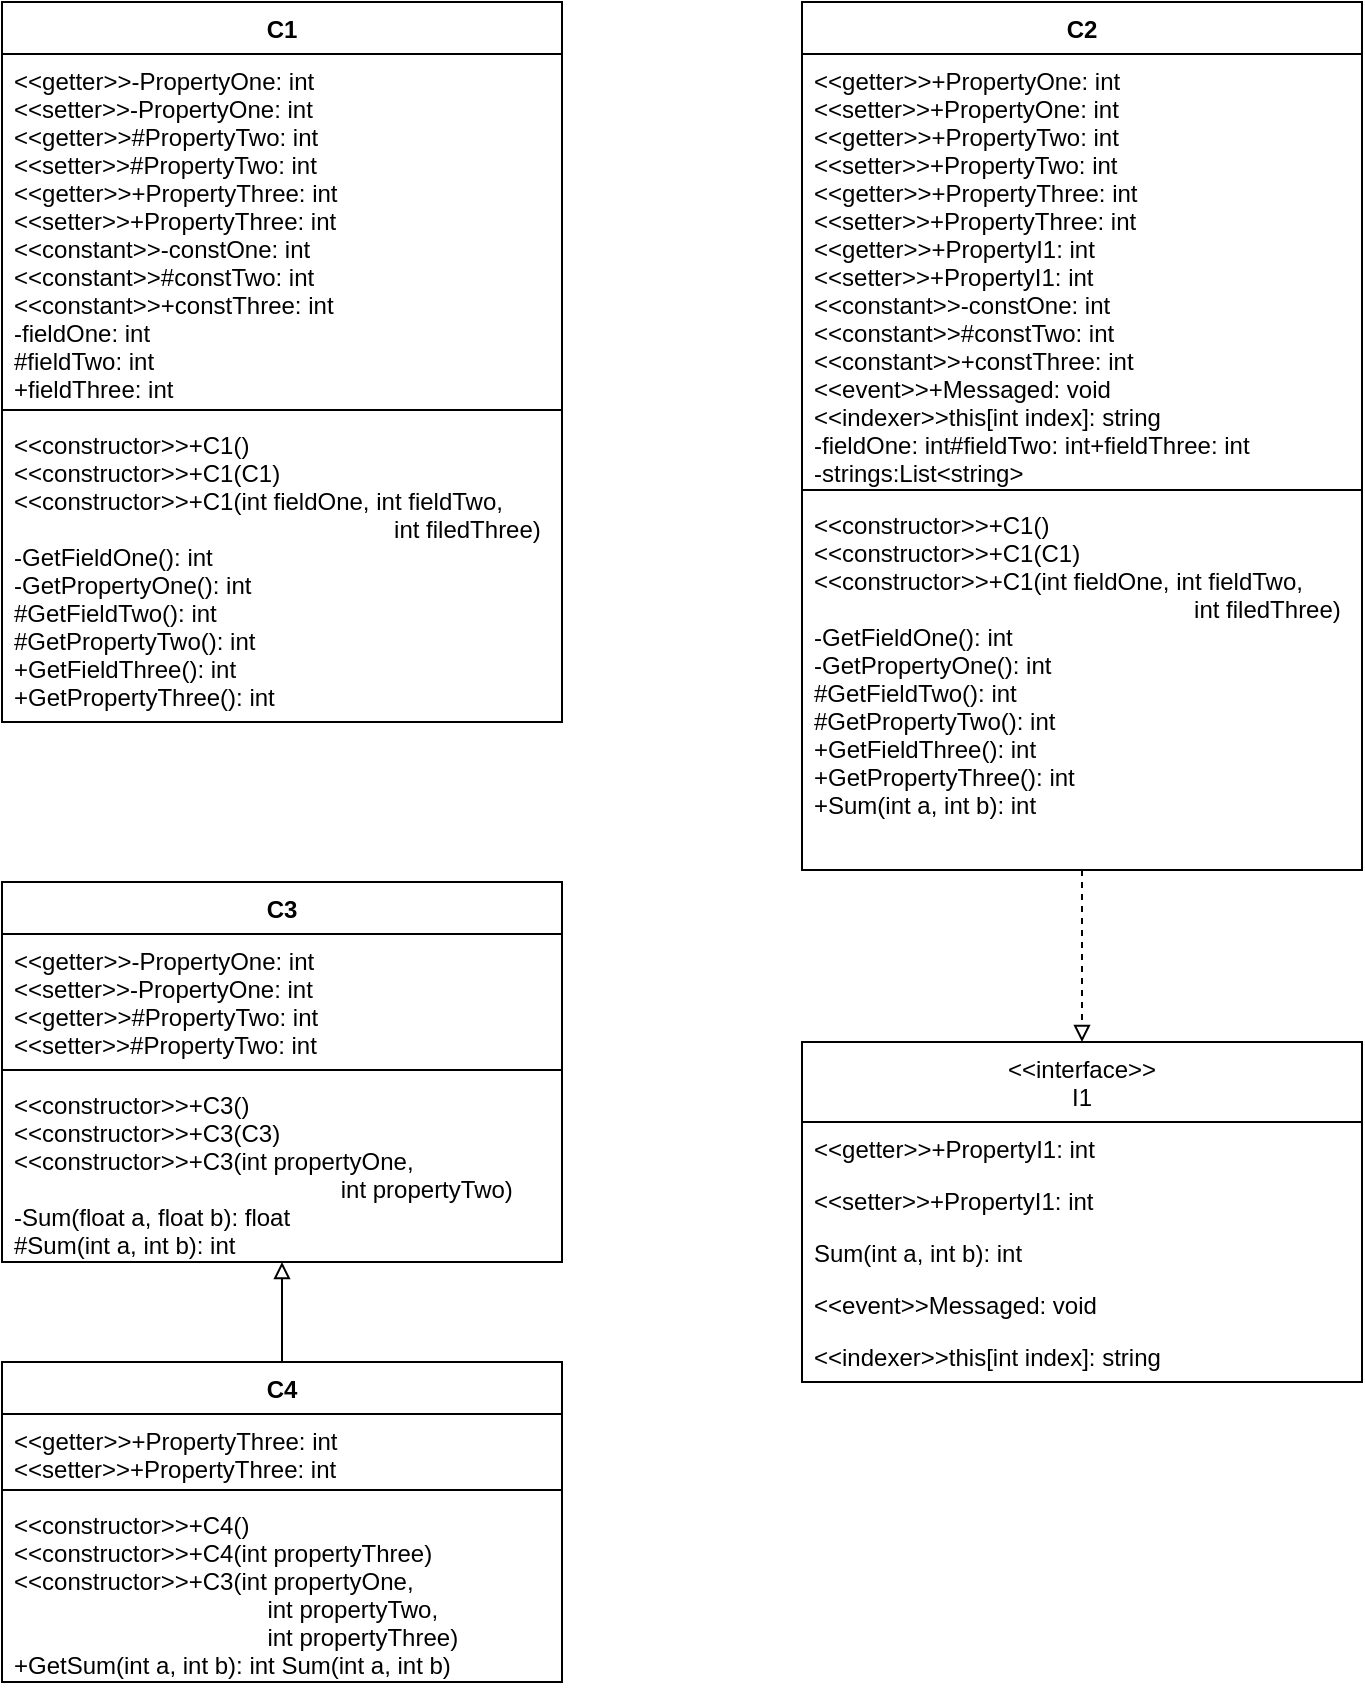 <mxfile version="21.0.2" type="device"><diagram name="Страница 1" id="j3Ria5gJl-GEnyJIEKEE"><mxGraphModel dx="1114" dy="574" grid="1" gridSize="10" guides="1" tooltips="1" connect="1" arrows="1" fold="1" page="1" pageScale="1" pageWidth="827" pageHeight="1169" math="0" shadow="0"><root><mxCell id="0"/><mxCell id="1" parent="0"/><mxCell id="sScnflyfb6RI3y3pmpGr-1" value="C1" style="swimlane;fontStyle=1;align=center;verticalAlign=top;childLayout=stackLayout;horizontal=1;startSize=26;horizontalStack=0;resizeParent=1;resizeParentMax=0;resizeLast=0;collapsible=1;marginBottom=0;" parent="1" vertex="1"><mxGeometry x="40" y="40" width="280" height="360" as="geometry"/></mxCell><mxCell id="sScnflyfb6RI3y3pmpGr-2" value="&lt;&lt;getter&gt;&gt;-PropertyOne: int&#xA;&lt;&lt;setter&gt;&gt;-PropertyOne: int&#xA;&lt;&lt;getter&gt;&gt;#PropertyTwo: int&#xA;&lt;&lt;setter&gt;&gt;#PropertyTwo: int&#xA;&lt;&lt;getter&gt;&gt;+PropertyThree: int&#xA;&lt;&lt;setter&gt;&gt;+PropertyThree: int&#xA;&lt;&lt;constant&gt;&gt;-constOne: int&#xA;&lt;&lt;constant&gt;&gt;#constTwo: int&#xA;&lt;&lt;constant&gt;&gt;+constThree: int&#xA;-fieldOne: int&#xA;#fieldTwo: int&#xA;+fieldThree: int " style="text;strokeColor=none;fillColor=none;align=left;verticalAlign=top;spacingLeft=4;spacingRight=4;overflow=hidden;rotatable=0;points=[[0,0.5],[1,0.5]];portConstraint=eastwest;" parent="sScnflyfb6RI3y3pmpGr-1" vertex="1"><mxGeometry y="26" width="280" height="174" as="geometry"/></mxCell><mxCell id="sScnflyfb6RI3y3pmpGr-3" value="" style="line;strokeWidth=1;fillColor=none;align=left;verticalAlign=middle;spacingTop=-1;spacingLeft=3;spacingRight=3;rotatable=0;labelPosition=right;points=[];portConstraint=eastwest;strokeColor=inherit;" parent="sScnflyfb6RI3y3pmpGr-1" vertex="1"><mxGeometry y="200" width="280" height="8" as="geometry"/></mxCell><mxCell id="sScnflyfb6RI3y3pmpGr-4" value="&lt;&lt;constructor&gt;&gt;+C1()&#xA;&lt;&lt;constructor&gt;&gt;+C1(C1)&#xA;&lt;&lt;constructor&gt;&gt;+C1(int fieldOne, int fieldTwo, &#xA;                                                         int filedThree)&#xA;-GetFieldOne(): int&#xA;-GetPropertyOne(): int&#xA;#GetFieldTwo(): int&#xA;#GetPropertyTwo(): int&#xA;+GetFieldThree(): int&#xA;+GetPropertyThree(): int&#xA;" style="text;strokeColor=none;fillColor=none;align=left;verticalAlign=top;spacingLeft=4;spacingRight=4;overflow=hidden;rotatable=0;points=[[0,0.5],[1,0.5]];portConstraint=eastwest;" parent="sScnflyfb6RI3y3pmpGr-1" vertex="1"><mxGeometry y="208" width="280" height="152" as="geometry"/></mxCell><mxCell id="sScnflyfb6RI3y3pmpGr-24" value="&lt;&lt;interface&gt;&gt;&#xA;I1" style="swimlane;fontStyle=0;childLayout=stackLayout;horizontal=1;startSize=40;fillColor=none;horizontalStack=0;resizeParent=1;resizeParentMax=0;resizeLast=0;collapsible=1;marginBottom=0;verticalAlign=middle;" parent="1" vertex="1"><mxGeometry x="440" y="560" width="280" height="170" as="geometry"><mxRectangle x="440" y="40" width="120" height="40" as="alternateBounds"/></mxGeometry></mxCell><mxCell id="sScnflyfb6RI3y3pmpGr-25" value="&lt;&lt;getter&gt;&gt;+PropertyI1: int" style="text;strokeColor=none;fillColor=none;align=left;verticalAlign=top;spacingLeft=4;spacingRight=4;overflow=hidden;rotatable=0;points=[[0,0.5],[1,0.5]];portConstraint=eastwest;" parent="sScnflyfb6RI3y3pmpGr-24" vertex="1"><mxGeometry y="40" width="280" height="26" as="geometry"/></mxCell><mxCell id="sScnflyfb6RI3y3pmpGr-26" value="&lt;&lt;setter&gt;&gt;+PropertyI1: int" style="text;strokeColor=none;fillColor=none;align=left;verticalAlign=top;spacingLeft=4;spacingRight=4;overflow=hidden;rotatable=0;points=[[0,0.5],[1,0.5]];portConstraint=eastwest;" parent="sScnflyfb6RI3y3pmpGr-24" vertex="1"><mxGeometry y="66" width="280" height="26" as="geometry"/></mxCell><mxCell id="sScnflyfb6RI3y3pmpGr-27" value="Sum(int a, int b): int" style="text;strokeColor=none;fillColor=none;align=left;verticalAlign=top;spacingLeft=4;spacingRight=4;overflow=hidden;rotatable=0;points=[[0,0.5],[1,0.5]];portConstraint=eastwest;" parent="sScnflyfb6RI3y3pmpGr-24" vertex="1"><mxGeometry y="92" width="280" height="26" as="geometry"/></mxCell><mxCell id="sScnflyfb6RI3y3pmpGr-28" value="&lt;&lt;event&gt;&gt;Messaged: void" style="text;strokeColor=none;fillColor=none;align=left;verticalAlign=top;spacingLeft=4;spacingRight=4;overflow=hidden;rotatable=0;points=[[0,0.5],[1,0.5]];portConstraint=eastwest;" parent="sScnflyfb6RI3y3pmpGr-24" vertex="1"><mxGeometry y="118" width="280" height="26" as="geometry"/></mxCell><mxCell id="sScnflyfb6RI3y3pmpGr-29" value="&lt;&lt;indexer&gt;&gt;this[int index]: string" style="text;strokeColor=none;fillColor=none;align=left;verticalAlign=top;spacingLeft=4;spacingRight=4;overflow=hidden;rotatable=0;points=[[0,0.5],[1,0.5]];portConstraint=eastwest;" parent="sScnflyfb6RI3y3pmpGr-24" vertex="1"><mxGeometry y="144" width="280" height="26" as="geometry"/></mxCell><mxCell id="sScnflyfb6RI3y3pmpGr-32" value="C2" style="swimlane;fontStyle=1;align=center;verticalAlign=top;childLayout=stackLayout;horizontal=1;startSize=26;horizontalStack=0;resizeParent=1;resizeParentMax=0;resizeLast=0;collapsible=1;marginBottom=0;" parent="1" vertex="1"><mxGeometry x="440" y="40" width="280" height="434" as="geometry"/></mxCell><mxCell id="sScnflyfb6RI3y3pmpGr-33" value="&lt;&lt;getter&gt;&gt;+PropertyOne: int&#xA;&lt;&lt;setter&gt;&gt;+PropertyOne: int&#xA;&lt;&lt;getter&gt;&gt;+PropertyTwo: int&#xA;&lt;&lt;setter&gt;&gt;+PropertyTwo: int&#xA;&lt;&lt;getter&gt;&gt;+PropertyThree: int&#xA;&lt;&lt;setter&gt;&gt;+PropertyThree: int&#xA;&lt;&lt;getter&gt;&gt;+PropertyI1: int&#xA;&lt;&lt;setter&gt;&gt;+PropertyI1: int&#xA;&lt;&lt;constant&gt;&gt;-constOne: int&#xA;&lt;&lt;constant&gt;&gt;#constTwo: int&#xA;&lt;&lt;constant&gt;&gt;+constThree: int&#xA;&lt;&lt;event&gt;&gt;+Messaged: void&#xA;&lt;&lt;indexer&gt;&gt;this[int index]: string&#xA;-fieldOne: int#fieldTwo: int+fieldThree: int&#xA;-strings:List&lt;string&gt;&#xA;&#xA;" style="text;strokeColor=none;fillColor=none;align=left;verticalAlign=top;spacingLeft=4;spacingRight=4;overflow=hidden;rotatable=0;points=[[0,0.5],[1,0.5]];portConstraint=eastwest;" parent="sScnflyfb6RI3y3pmpGr-32" vertex="1"><mxGeometry y="26" width="280" height="214" as="geometry"/></mxCell><mxCell id="sScnflyfb6RI3y3pmpGr-34" value="" style="line;strokeWidth=1;fillColor=none;align=left;verticalAlign=middle;spacingTop=-1;spacingLeft=3;spacingRight=3;rotatable=0;labelPosition=right;points=[];portConstraint=eastwest;strokeColor=inherit;" parent="sScnflyfb6RI3y3pmpGr-32" vertex="1"><mxGeometry y="240" width="280" height="8" as="geometry"/></mxCell><mxCell id="sScnflyfb6RI3y3pmpGr-35" value="&lt;&lt;constructor&gt;&gt;+C1()&#xA;&lt;&lt;constructor&gt;&gt;+C1(C1)&#xA;&lt;&lt;constructor&gt;&gt;+C1(int fieldOne, int fieldTwo, &#xA;                                                         int filedThree)&#xA;-GetFieldOne(): int&#xA;-GetPropertyOne(): int&#xA;#GetFieldTwo(): int&#xA;#GetPropertyTwo(): int&#xA;+GetFieldThree(): int&#xA;+GetPropertyThree(): int&#xA;+Sum(int a, int b): int&#xA;&#xA;" style="text;strokeColor=none;fillColor=none;align=left;verticalAlign=top;spacingLeft=4;spacingRight=4;overflow=hidden;rotatable=0;points=[[0,0.5],[1,0.5]];portConstraint=eastwest;" parent="sScnflyfb6RI3y3pmpGr-32" vertex="1"><mxGeometry y="248" width="280" height="186" as="geometry"/></mxCell><mxCell id="sScnflyfb6RI3y3pmpGr-38" style="rounded=0;orthogonalLoop=1;jettySize=auto;html=1;startArrow=none;startFill=0;endArrow=block;endFill=0;dashed=1;" parent="1" source="sScnflyfb6RI3y3pmpGr-35" target="sScnflyfb6RI3y3pmpGr-24" edge="1"><mxGeometry relative="1" as="geometry"/></mxCell><mxCell id="sScnflyfb6RI3y3pmpGr-39" value="C3" style="swimlane;fontStyle=1;align=center;verticalAlign=top;childLayout=stackLayout;horizontal=1;startSize=26;horizontalStack=0;resizeParent=1;resizeParentMax=0;resizeLast=0;collapsible=1;marginBottom=0;" parent="1" vertex="1"><mxGeometry x="40" y="480" width="280" height="190" as="geometry"/></mxCell><mxCell id="sScnflyfb6RI3y3pmpGr-40" value="&lt;&lt;getter&gt;&gt;-PropertyOne: int&#xA;&lt;&lt;setter&gt;&gt;-PropertyOne: int&#xA;&lt;&lt;getter&gt;&gt;#PropertyTwo: int&#xA;&lt;&lt;setter&gt;&gt;#PropertyTwo: int" style="text;strokeColor=none;fillColor=none;align=left;verticalAlign=top;spacingLeft=4;spacingRight=4;overflow=hidden;rotatable=0;points=[[0,0.5],[1,0.5]];portConstraint=eastwest;" parent="sScnflyfb6RI3y3pmpGr-39" vertex="1"><mxGeometry y="26" width="280" height="64" as="geometry"/></mxCell><mxCell id="sScnflyfb6RI3y3pmpGr-41" value="" style="line;strokeWidth=1;fillColor=none;align=left;verticalAlign=middle;spacingTop=-1;spacingLeft=3;spacingRight=3;rotatable=0;labelPosition=right;points=[];portConstraint=eastwest;strokeColor=inherit;" parent="sScnflyfb6RI3y3pmpGr-39" vertex="1"><mxGeometry y="90" width="280" height="8" as="geometry"/></mxCell><mxCell id="sScnflyfb6RI3y3pmpGr-42" value="&lt;&lt;constructor&gt;&gt;+C3()&#xA;&lt;&lt;constructor&gt;&gt;+C3(C3)&#xA;&lt;&lt;constructor&gt;&gt;+C3(int propertyOne,&#xA;                                                 int propertyTwo)&#xA;-Sum(float a, float b): float&#xA;#Sum(int a, int b): int&#xA;&#xA;" style="text;strokeColor=none;fillColor=none;align=left;verticalAlign=top;spacingLeft=4;spacingRight=4;overflow=hidden;rotatable=0;points=[[0,0.5],[1,0.5]];portConstraint=eastwest;" parent="sScnflyfb6RI3y3pmpGr-39" vertex="1"><mxGeometry y="98" width="280" height="92" as="geometry"/></mxCell><mxCell id="sScnflyfb6RI3y3pmpGr-47" style="edgeStyle=none;rounded=0;orthogonalLoop=1;jettySize=auto;html=1;startArrow=none;startFill=0;endArrow=block;endFill=0;" parent="1" source="sScnflyfb6RI3y3pmpGr-43" target="sScnflyfb6RI3y3pmpGr-42" edge="1"><mxGeometry relative="1" as="geometry"/></mxCell><mxCell id="sScnflyfb6RI3y3pmpGr-43" value="C4" style="swimlane;fontStyle=1;align=center;verticalAlign=top;childLayout=stackLayout;horizontal=1;startSize=26;horizontalStack=0;resizeParent=1;resizeParentMax=0;resizeLast=0;collapsible=1;marginBottom=0;" parent="1" vertex="1"><mxGeometry x="40" y="720" width="280" height="160" as="geometry"/></mxCell><mxCell id="sScnflyfb6RI3y3pmpGr-44" value="&lt;&lt;getter&gt;&gt;+PropertyThree: int&#xA;&lt;&lt;setter&gt;&gt;+PropertyThree: int" style="text;strokeColor=none;fillColor=none;align=left;verticalAlign=top;spacingLeft=4;spacingRight=4;overflow=hidden;rotatable=0;points=[[0,0.5],[1,0.5]];portConstraint=eastwest;" parent="sScnflyfb6RI3y3pmpGr-43" vertex="1"><mxGeometry y="26" width="280" height="34" as="geometry"/></mxCell><mxCell id="sScnflyfb6RI3y3pmpGr-45" value="" style="line;strokeWidth=1;fillColor=none;align=left;verticalAlign=middle;spacingTop=-1;spacingLeft=3;spacingRight=3;rotatable=0;labelPosition=right;points=[];portConstraint=eastwest;strokeColor=inherit;" parent="sScnflyfb6RI3y3pmpGr-43" vertex="1"><mxGeometry y="60" width="280" height="8" as="geometry"/></mxCell><mxCell id="sScnflyfb6RI3y3pmpGr-46" value="&lt;&lt;constructor&gt;&gt;+C4()&#xA;&lt;&lt;constructor&gt;&gt;+C4(int propertyThree)&#xA;&lt;&lt;constructor&gt;&gt;+C3(int propertyOne,&#xA;                                      int propertyTwo,&#xA;                                      int propertyThree)&#xA;+GetSum(int a, int b): int Sum(int a, int b)" style="text;strokeColor=none;fillColor=none;align=left;verticalAlign=top;spacingLeft=4;spacingRight=4;overflow=hidden;rotatable=0;points=[[0,0.5],[1,0.5]];portConstraint=eastwest;" parent="sScnflyfb6RI3y3pmpGr-43" vertex="1"><mxGeometry y="68" width="280" height="92" as="geometry"/></mxCell></root></mxGraphModel></diagram></mxfile>